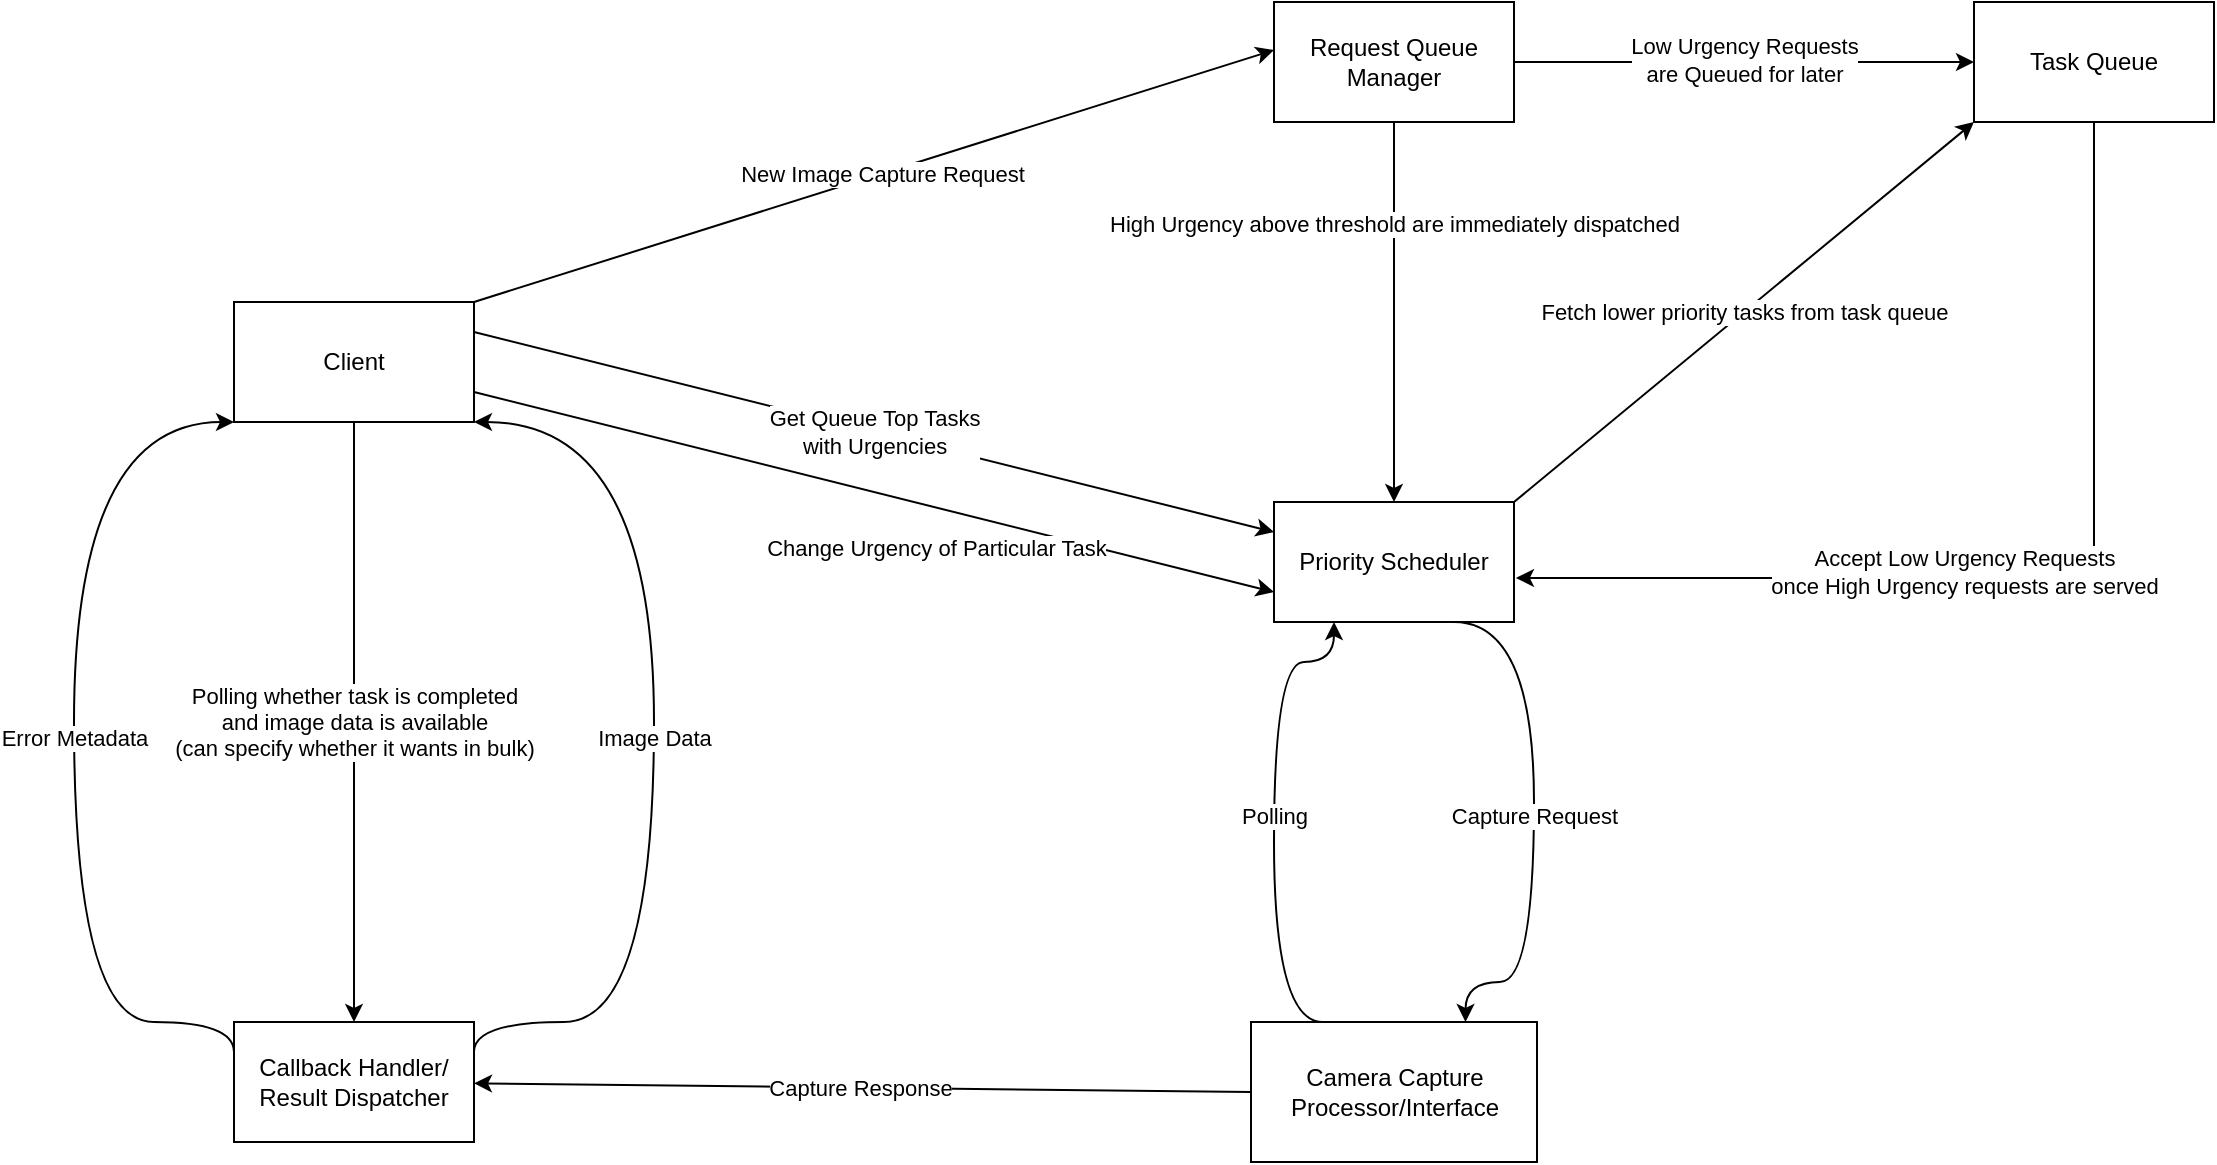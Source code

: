 <mxfile version="24.7.6">
  <diagram name="Page-1" id="c7558073-3199-34d8-9f00-42111426c3f3">
    <mxGraphModel dx="2188" dy="816" grid="1" gridSize="10" guides="1" tooltips="1" connect="1" arrows="1" fold="1" page="1" pageScale="1" pageWidth="826" pageHeight="1169" background="none" math="0" shadow="0">
      <root>
        <mxCell id="0" />
        <mxCell id="1" parent="0" />
        <mxCell id="-qMSpnPShpj3s5hu7CIN-117" value="Capture Response" style="rounded=0;orthogonalLoop=1;jettySize=auto;html=1;exitX=0;exitY=0.5;exitDx=0;exitDy=0;" edge="1" parent="1" source="-qMSpnPShpj3s5hu7CIN-102" target="-qMSpnPShpj3s5hu7CIN-119">
          <mxGeometry x="0.007" relative="1" as="geometry">
            <mxPoint x="180" y="480" as="targetPoint" />
            <mxPoint as="offset" />
          </mxGeometry>
        </mxCell>
        <mxCell id="-qMSpnPShpj3s5hu7CIN-128" value="Polling" style="edgeStyle=orthogonalEdgeStyle;rounded=0;orthogonalLoop=1;jettySize=auto;html=1;exitX=0.25;exitY=0;exitDx=0;exitDy=0;entryX=0.25;entryY=1;entryDx=0;entryDy=0;curved=1;" edge="1" parent="1" source="-qMSpnPShpj3s5hu7CIN-102" target="-qMSpnPShpj3s5hu7CIN-103">
          <mxGeometry relative="1" as="geometry">
            <Array as="points">
              <mxPoint x="340" y="610" />
              <mxPoint x="340" y="430" />
              <mxPoint x="370" y="430" />
            </Array>
          </mxGeometry>
        </mxCell>
        <mxCell id="-qMSpnPShpj3s5hu7CIN-102" value="Camera Capture Processor/Interface" style="rounded=0;whiteSpace=wrap;html=1;" vertex="1" parent="1">
          <mxGeometry x="328.5" y="610" width="143" height="70" as="geometry" />
        </mxCell>
        <mxCell id="-qMSpnPShpj3s5hu7CIN-116" value="Capture Request" style="rounded=0;orthogonalLoop=1;jettySize=auto;html=1;exitX=0.75;exitY=1;exitDx=0;exitDy=0;entryX=0.75;entryY=0;entryDx=0;entryDy=0;edgeStyle=orthogonalEdgeStyle;curved=1;" edge="1" parent="1" source="-qMSpnPShpj3s5hu7CIN-103" target="-qMSpnPShpj3s5hu7CIN-102">
          <mxGeometry relative="1" as="geometry">
            <Array as="points">
              <mxPoint x="470" y="410" />
              <mxPoint x="470" y="590" />
              <mxPoint x="436" y="590" />
            </Array>
          </mxGeometry>
        </mxCell>
        <mxCell id="-qMSpnPShpj3s5hu7CIN-130" value="Fetch lower priority tasks from task queue" style="rounded=0;orthogonalLoop=1;jettySize=auto;html=1;exitX=1;exitY=0;exitDx=0;exitDy=0;entryX=0;entryY=1;entryDx=0;entryDy=0;" edge="1" parent="1" source="-qMSpnPShpj3s5hu7CIN-103" target="-qMSpnPShpj3s5hu7CIN-110">
          <mxGeometry relative="1" as="geometry" />
        </mxCell>
        <mxCell id="-qMSpnPShpj3s5hu7CIN-103" value="Priority Scheduler" style="rounded=0;whiteSpace=wrap;html=1;" vertex="1" parent="1">
          <mxGeometry x="340" y="350" width="120" height="60" as="geometry" />
        </mxCell>
        <mxCell id="-qMSpnPShpj3s5hu7CIN-124" value="Get Queue Top Tasks &lt;br&gt;with Urgencies" style="rounded=0;orthogonalLoop=1;jettySize=auto;html=1;exitX=1;exitY=0.25;exitDx=0;exitDy=0;entryX=0;entryY=0.25;entryDx=0;entryDy=0;" edge="1" parent="1" source="-qMSpnPShpj3s5hu7CIN-104" target="-qMSpnPShpj3s5hu7CIN-103">
          <mxGeometry relative="1" as="geometry" />
        </mxCell>
        <mxCell id="-qMSpnPShpj3s5hu7CIN-127" value="Change Urgency of Particular Task" style="rounded=0;orthogonalLoop=1;jettySize=auto;html=1;exitX=1;exitY=0.75;exitDx=0;exitDy=0;entryX=0;entryY=0.75;entryDx=0;entryDy=0;" edge="1" parent="1" source="-qMSpnPShpj3s5hu7CIN-104" target="-qMSpnPShpj3s5hu7CIN-103">
          <mxGeometry x="0.18" y="-20" relative="1" as="geometry">
            <mxPoint as="offset" />
          </mxGeometry>
        </mxCell>
        <mxCell id="-qMSpnPShpj3s5hu7CIN-129" value="Polling whether task is completed&lt;br&gt;and image data is available&lt;br&gt;(can specify whether it wants in bulk)" style="edgeStyle=orthogonalEdgeStyle;rounded=0;orthogonalLoop=1;jettySize=auto;html=1;exitX=0.5;exitY=1;exitDx=0;exitDy=0;entryX=0.5;entryY=0;entryDx=0;entryDy=0;" edge="1" parent="1" source="-qMSpnPShpj3s5hu7CIN-104" target="-qMSpnPShpj3s5hu7CIN-119">
          <mxGeometry relative="1" as="geometry" />
        </mxCell>
        <mxCell id="-qMSpnPShpj3s5hu7CIN-104" value="Client" style="rounded=0;whiteSpace=wrap;html=1;" vertex="1" parent="1">
          <mxGeometry x="-180" y="250" width="120" height="60" as="geometry" />
        </mxCell>
        <mxCell id="-qMSpnPShpj3s5hu7CIN-111" style="rounded=0;orthogonalLoop=1;jettySize=auto;html=1;exitX=1;exitY=0.5;exitDx=0;exitDy=0;entryX=0;entryY=0.5;entryDx=0;entryDy=0;" edge="1" parent="1" source="-qMSpnPShpj3s5hu7CIN-105" target="-qMSpnPShpj3s5hu7CIN-110">
          <mxGeometry relative="1" as="geometry" />
        </mxCell>
        <mxCell id="-qMSpnPShpj3s5hu7CIN-112" value="Low Urgency Requests &lt;br&gt;are Queued for later" style="edgeLabel;html=1;align=center;verticalAlign=middle;resizable=0;points=[];" vertex="1" connectable="0" parent="-qMSpnPShpj3s5hu7CIN-111">
          <mxGeometry y="1" relative="1" as="geometry">
            <mxPoint as="offset" />
          </mxGeometry>
        </mxCell>
        <mxCell id="-qMSpnPShpj3s5hu7CIN-105" value="Request Queue Manager" style="rounded=0;whiteSpace=wrap;html=1;" vertex="1" parent="1">
          <mxGeometry x="340" y="100" width="120" height="60" as="geometry" />
        </mxCell>
        <mxCell id="-qMSpnPShpj3s5hu7CIN-106" value="" style="endArrow=classic;html=1;rounded=0;entryX=0;entryY=0.4;entryDx=0;entryDy=0;entryPerimeter=0;exitX=1;exitY=0;exitDx=0;exitDy=0;" edge="1" parent="1" source="-qMSpnPShpj3s5hu7CIN-104" target="-qMSpnPShpj3s5hu7CIN-105">
          <mxGeometry width="50" height="50" relative="1" as="geometry">
            <mxPoint x="380" y="420" as="sourcePoint" />
            <mxPoint x="430" y="370" as="targetPoint" />
          </mxGeometry>
        </mxCell>
        <mxCell id="-qMSpnPShpj3s5hu7CIN-107" value="New Image Capture Request" style="edgeLabel;html=1;align=center;verticalAlign=middle;resizable=0;points=[];" vertex="1" connectable="0" parent="-qMSpnPShpj3s5hu7CIN-106">
          <mxGeometry x="0.019" relative="1" as="geometry">
            <mxPoint as="offset" />
          </mxGeometry>
        </mxCell>
        <mxCell id="-qMSpnPShpj3s5hu7CIN-108" value="" style="endArrow=classic;html=1;rounded=0;exitX=0.5;exitY=1;exitDx=0;exitDy=0;entryX=0.5;entryY=0;entryDx=0;entryDy=0;" edge="1" parent="1" source="-qMSpnPShpj3s5hu7CIN-105" target="-qMSpnPShpj3s5hu7CIN-103">
          <mxGeometry width="50" height="50" relative="1" as="geometry">
            <mxPoint x="380" y="420" as="sourcePoint" />
            <mxPoint x="430" y="370" as="targetPoint" />
          </mxGeometry>
        </mxCell>
        <mxCell id="-qMSpnPShpj3s5hu7CIN-109" value="High Urgency above threshold are immediately dispatched" style="edgeLabel;html=1;align=center;verticalAlign=middle;resizable=0;points=[];" vertex="1" connectable="0" parent="-qMSpnPShpj3s5hu7CIN-108">
          <mxGeometry x="-0.057" relative="1" as="geometry">
            <mxPoint y="-39" as="offset" />
          </mxGeometry>
        </mxCell>
        <mxCell id="-qMSpnPShpj3s5hu7CIN-110" value="Task Queue" style="rounded=0;whiteSpace=wrap;html=1;" vertex="1" parent="1">
          <mxGeometry x="690" y="100" width="120" height="60" as="geometry" />
        </mxCell>
        <mxCell id="-qMSpnPShpj3s5hu7CIN-113" style="edgeStyle=orthogonalEdgeStyle;rounded=0;orthogonalLoop=1;jettySize=auto;html=1;exitX=0.5;exitY=1;exitDx=0;exitDy=0;entryX=1.008;entryY=0.633;entryDx=0;entryDy=0;entryPerimeter=0;" edge="1" parent="1" source="-qMSpnPShpj3s5hu7CIN-110" target="-qMSpnPShpj3s5hu7CIN-103">
          <mxGeometry relative="1" as="geometry" />
        </mxCell>
        <mxCell id="-qMSpnPShpj3s5hu7CIN-114" value="Accept Low Urgency Requests &lt;br&gt;once High Urgency requests are served" style="edgeLabel;html=1;align=center;verticalAlign=middle;resizable=0;points=[];" vertex="1" connectable="0" parent="-qMSpnPShpj3s5hu7CIN-113">
          <mxGeometry x="0.133" y="-3" relative="1" as="geometry">
            <mxPoint as="offset" />
          </mxGeometry>
        </mxCell>
        <mxCell id="-qMSpnPShpj3s5hu7CIN-120" value="Image Data" style="rounded=0;orthogonalLoop=1;jettySize=auto;html=1;exitX=1;exitY=0.25;exitDx=0;exitDy=0;entryX=1;entryY=1;entryDx=0;entryDy=0;edgeStyle=orthogonalEdgeStyle;curved=1;" edge="1" parent="1" source="-qMSpnPShpj3s5hu7CIN-119" target="-qMSpnPShpj3s5hu7CIN-104">
          <mxGeometry relative="1" as="geometry">
            <Array as="points">
              <mxPoint x="-60" y="610" />
              <mxPoint x="30" y="610" />
              <mxPoint x="30" y="310" />
            </Array>
          </mxGeometry>
        </mxCell>
        <mxCell id="-qMSpnPShpj3s5hu7CIN-121" value="Error Metadata" style="rounded=0;orthogonalLoop=1;jettySize=auto;html=1;exitX=0;exitY=0.25;exitDx=0;exitDy=0;entryX=0;entryY=1;entryDx=0;entryDy=0;edgeStyle=orthogonalEdgeStyle;curved=1;" edge="1" parent="1" source="-qMSpnPShpj3s5hu7CIN-119" target="-qMSpnPShpj3s5hu7CIN-104">
          <mxGeometry x="-0.001" relative="1" as="geometry">
            <mxPoint x="60" y="350" as="targetPoint" />
            <Array as="points">
              <mxPoint x="-180" y="610" />
              <mxPoint x="-260" y="610" />
              <mxPoint x="-260" y="310" />
            </Array>
            <mxPoint as="offset" />
          </mxGeometry>
        </mxCell>
        <mxCell id="-qMSpnPShpj3s5hu7CIN-119" value="Callback Handler/&lt;br&gt;Result Dispatcher" style="rounded=0;whiteSpace=wrap;html=1;" vertex="1" parent="1">
          <mxGeometry x="-180" y="610" width="120" height="60" as="geometry" />
        </mxCell>
      </root>
    </mxGraphModel>
  </diagram>
</mxfile>
